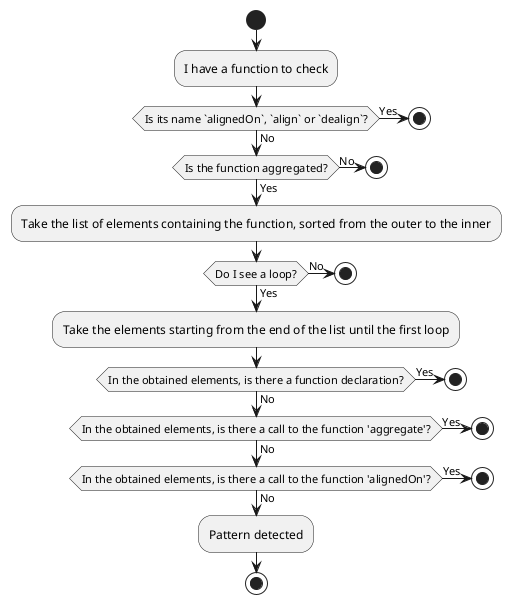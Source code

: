 @startuml p2-flowchart
start
:I have a function to check;
if (Is its name `alignedOn`, `align` or `dealign`?) then (Yes) 
	stop
else (No)
	if (Is the function aggregated?) then (No)
		stop
	else (Yes)
	:Take the list of elements containing the function, sorted from the outer to the inner;
		if (Do I see a loop?) then (No)
			stop
		else (Yes)
			:Take the elements starting from the end of the list until the first loop;
			if (In the obtained elements, is there a function declaration?) then (Yes)
				stop
			else (No)
				if (In the obtained elements, is there a call to the function 'aggregate'?) then (Yes)
					stop
				else (No)
					if (In the obtained elements, is there a call to the function 'alignedOn'?) then (Yes)
						stop
					else (No)
						:Pattern detected;
						stop
					endif
				endif
			endif
		endif
	endif
endif
@enduml